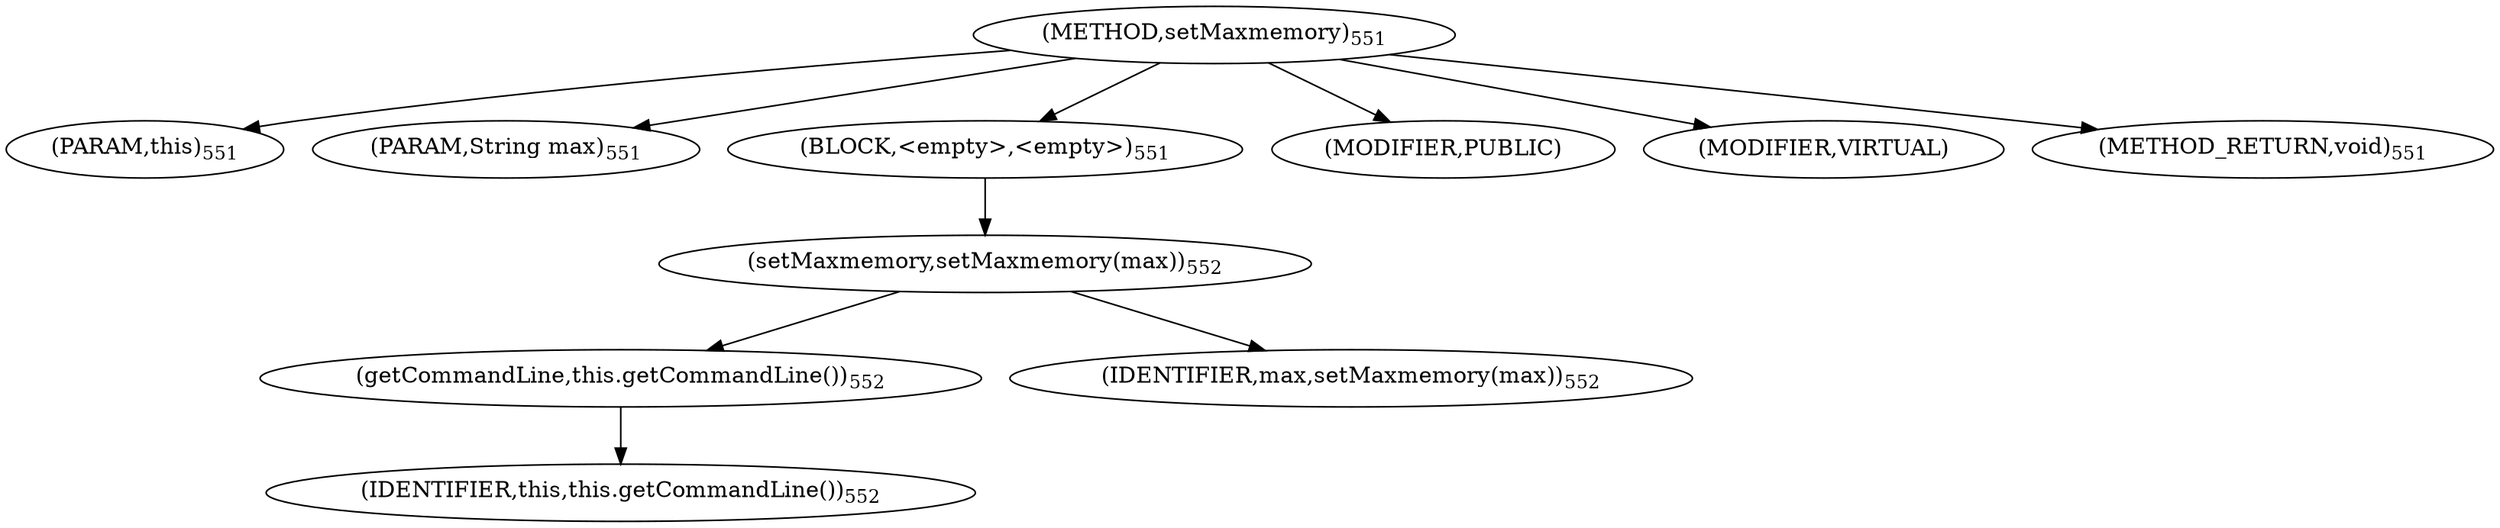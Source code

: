 digraph "setMaxmemory" {  
"1261" [label = <(METHOD,setMaxmemory)<SUB>551</SUB>> ]
"100" [label = <(PARAM,this)<SUB>551</SUB>> ]
"1262" [label = <(PARAM,String max)<SUB>551</SUB>> ]
"1263" [label = <(BLOCK,&lt;empty&gt;,&lt;empty&gt;)<SUB>551</SUB>> ]
"1264" [label = <(setMaxmemory,setMaxmemory(max))<SUB>552</SUB>> ]
"1265" [label = <(getCommandLine,this.getCommandLine())<SUB>552</SUB>> ]
"99" [label = <(IDENTIFIER,this,this.getCommandLine())<SUB>552</SUB>> ]
"1266" [label = <(IDENTIFIER,max,setMaxmemory(max))<SUB>552</SUB>> ]
"1267" [label = <(MODIFIER,PUBLIC)> ]
"1268" [label = <(MODIFIER,VIRTUAL)> ]
"1269" [label = <(METHOD_RETURN,void)<SUB>551</SUB>> ]
  "1261" -> "100" 
  "1261" -> "1262" 
  "1261" -> "1263" 
  "1261" -> "1267" 
  "1261" -> "1268" 
  "1261" -> "1269" 
  "1263" -> "1264" 
  "1264" -> "1265" 
  "1264" -> "1266" 
  "1265" -> "99" 
}
